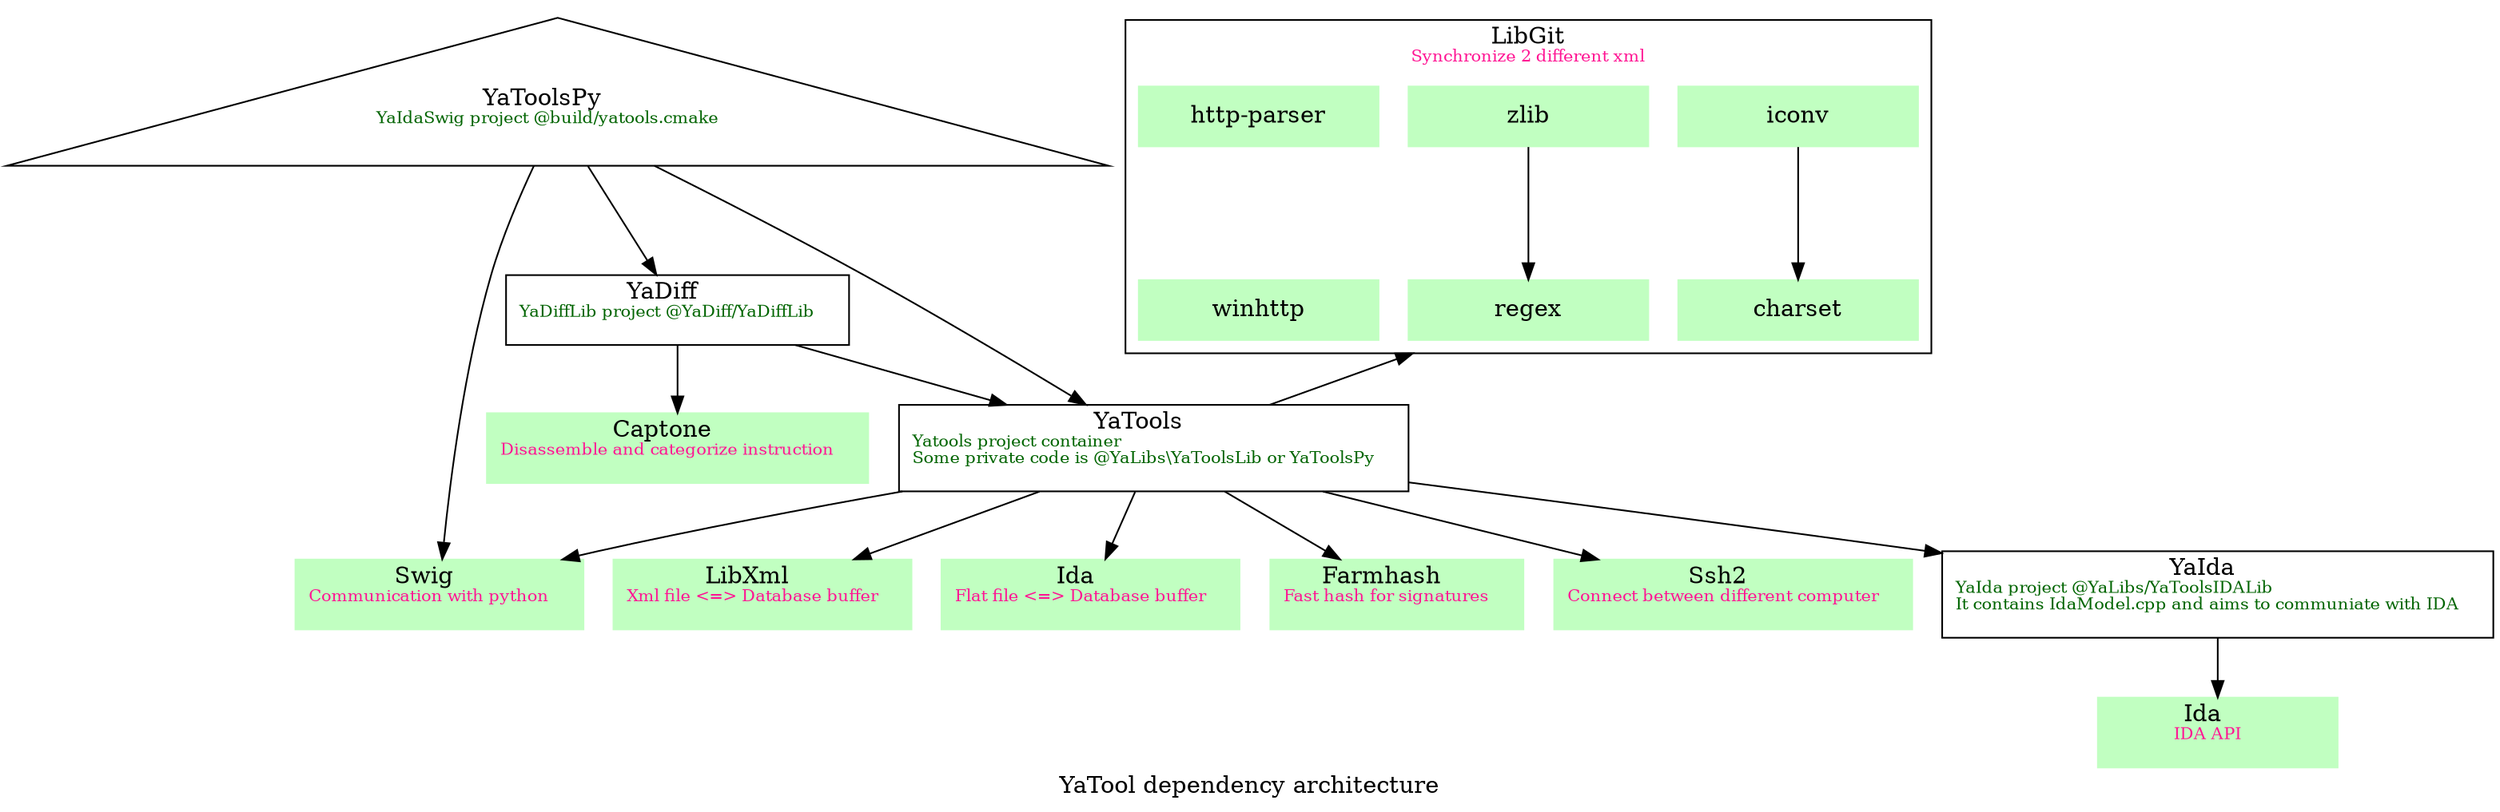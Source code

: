 /*
dot -Tpng architecture_yatool.dot -o architecture_yatool.png
*/

digraph G {

compound = true
label = "YaTool dependency architecture"
node [shape=box, width=2]

// Libs

swig          [color=darkseagreen1, style=filled
    label = <Swig
    <br/><font point-size="10" color="deeppink">Communication with python
    <br align="left"/>
    </font>>,
    ]

ida          [color=darkseagreen1, style=filled
    label = <Ida
    <br/><font point-size="10" color="deeppink">IDA API
    <br align="left"/>
    </font>>,
    ]

libxml          [color=darkseagreen1, style=filled
    label = <LibXml
    <br/><font point-size="10" color="deeppink">Xml file &lt;=&gt; Database buffer
    <br align="left"/>
    </font>>,
    ]

flatbuffer          [color=darkseagreen1, style=filled
    label = <Ida
    <br/><font point-size="10" color="deeppink">Flat file &lt;=&gt; Database buffer
    <br align="left"/>
    </font>>,
    ]

farmhash          [color=darkseagreen1, style=filled
    label = <Farmhash
    <br/><font point-size="10" color="deeppink">Fast hash for signatures
    <br align="left"/>
    </font>>,
    ]

ida          [color=darkseagreen1, style=filled
    label = <Ida
    <br/><font point-size="10" color="deeppink">IDA API
    <br align="left"/>
    </font>>,
    ]

ssh2          [color=darkseagreen1, style=filled
    label = <Ssh2
    <br/><font point-size="10" color="deeppink">Connect between different computer
    <br align="left"/>
    </font>>,
    ]

capstone          [color=darkseagreen1, style=filled
    label = <Captone
    <br/><font point-size="10" color="deeppink">Disassemble and categorize instruction
    <br align="left"/>
    </font>>,
    ]

subgraph clustergit{
    
shape = rectangle
label = <LibGit
<br/><font point-size="10" color="deeppink">Synchronize 2 different xml
<br align="left"/>
</font>>
labelloc=t

iconv        [color=darkseagreen1, style=filled]
charset      [color=darkseagreen1, style=filled]
zlib         [color=darkseagreen1, style=filled]
regex        [color=darkseagreen1, style=filled]
httpparser   [color=darkseagreen1, style=filled, label="http-parser"]
winhttp      [color=darkseagreen1, style=filled]


iconv->charset
zlib->regex
httpparser->winhttp [style=invis]


} // End of git



// Local code


yaidaswig      [label = <YaToolsPy
    <br/><font point-size="10" color="darkgreen">YaIdaSwig project @build/yatools.cmake
    <br align="left"/>
    </font>>,
    shape=triangle]

yadiff         [label = <YaDiff
    <br/><font point-size="10" color="darkgreen">YaDiffLib project @YaDiff/YaDiffLib
    <br align="left"/>
    </font>>,
    ]

yatools         [label = <YaTools
    <br/><font point-size="10" color="darkgreen">Yatools project container
    <br align="left"/>Some private code is @YaLibs\YaToolsLib or YaToolsPy
    <br align="left"/>
    </font>>,
    ]

yaida         [label = <YaIda
    <br/><font point-size="10" color="darkgreen">YaIda project @YaLibs/YaToolsIDALib
    <br align="left"/>It contains IdaModel.cpp and aims to communiate with IDA
    <br align="left"/>
    </font>>,
    ]





yaidaswig->swig
yaidaswig->yadiff
yaidaswig->yatools

yadiff->capstone
yadiff->yatools

yatools->yaida
yatools->swig
yatools->libxml
yatools->flatbuffer
yatools->ssh2
yatools->farmhash
regex->yatools [ltail=clustergit, dir=back]

yaida->ida

}

